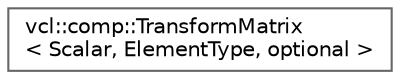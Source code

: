digraph "Graphical Class Hierarchy"
{
 // LATEX_PDF_SIZE
  bgcolor="transparent";
  edge [fontname=Helvetica,fontsize=10,labelfontname=Helvetica,labelfontsize=10];
  node [fontname=Helvetica,fontsize=10,shape=box,height=0.2,width=0.4];
  rankdir="LR";
  Node0 [label="vcl::comp::TransformMatrix\l\< Scalar, ElementType, optional \>",height=0.2,width=0.4,color="grey40", fillcolor="white", style="filled",URL="$classvcl_1_1comp_1_1TransformMatrix.html",tooltip=" "];
}

